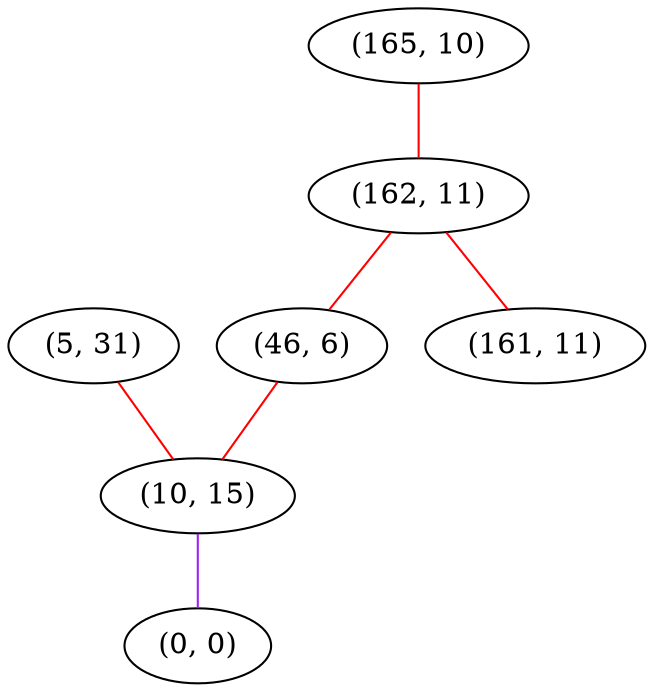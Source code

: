 graph "" {
"(5, 31)";
"(165, 10)";
"(162, 11)";
"(46, 6)";
"(10, 15)";
"(0, 0)";
"(161, 11)";
"(5, 31)" -- "(10, 15)"  [color=red, key=0, weight=1];
"(165, 10)" -- "(162, 11)"  [color=red, key=0, weight=1];
"(162, 11)" -- "(161, 11)"  [color=red, key=0, weight=1];
"(162, 11)" -- "(46, 6)"  [color=red, key=0, weight=1];
"(46, 6)" -- "(10, 15)"  [color=red, key=0, weight=1];
"(10, 15)" -- "(0, 0)"  [color=purple, key=0, weight=4];
}
